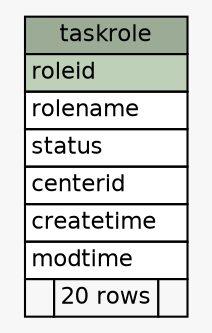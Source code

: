 // dot 2.26.0 on Linux 2.6.32-504.8.1.el6.x86_64
// SchemaSpy rev 590
digraph "taskrole" {
  graph [
    rankdir="RL"
    bgcolor="#f7f7f7"
    nodesep="0.18"
    ranksep="0.46"
    fontname="Helvetica"
    fontsize="11"
  ];
  node [
    fontname="Helvetica"
    fontsize="11"
    shape="plaintext"
  ];
  edge [
    arrowsize="0.8"
  ];
  "taskrole" [
    label=<
    <TABLE BORDER="0" CELLBORDER="1" CELLSPACING="0" BGCOLOR="#ffffff">
      <TR><TD COLSPAN="3" BGCOLOR="#9bab96" ALIGN="CENTER">taskrole</TD></TR>
      <TR><TD PORT="roleid" COLSPAN="3" BGCOLOR="#bed1b8" ALIGN="LEFT">roleid</TD></TR>
      <TR><TD PORT="rolename" COLSPAN="3" ALIGN="LEFT">rolename</TD></TR>
      <TR><TD PORT="status" COLSPAN="3" ALIGN="LEFT">status</TD></TR>
      <TR><TD PORT="centerid" COLSPAN="3" ALIGN="LEFT">centerid</TD></TR>
      <TR><TD PORT="createtime" COLSPAN="3" ALIGN="LEFT">createtime</TD></TR>
      <TR><TD PORT="modtime" COLSPAN="3" ALIGN="LEFT">modtime</TD></TR>
      <TR><TD ALIGN="LEFT" BGCOLOR="#f7f7f7">  </TD><TD ALIGN="RIGHT" BGCOLOR="#f7f7f7">20 rows</TD><TD ALIGN="RIGHT" BGCOLOR="#f7f7f7">  </TD></TR>
    </TABLE>>
    URL="tables/taskrole.html"
    tooltip="taskrole"
  ];
}
